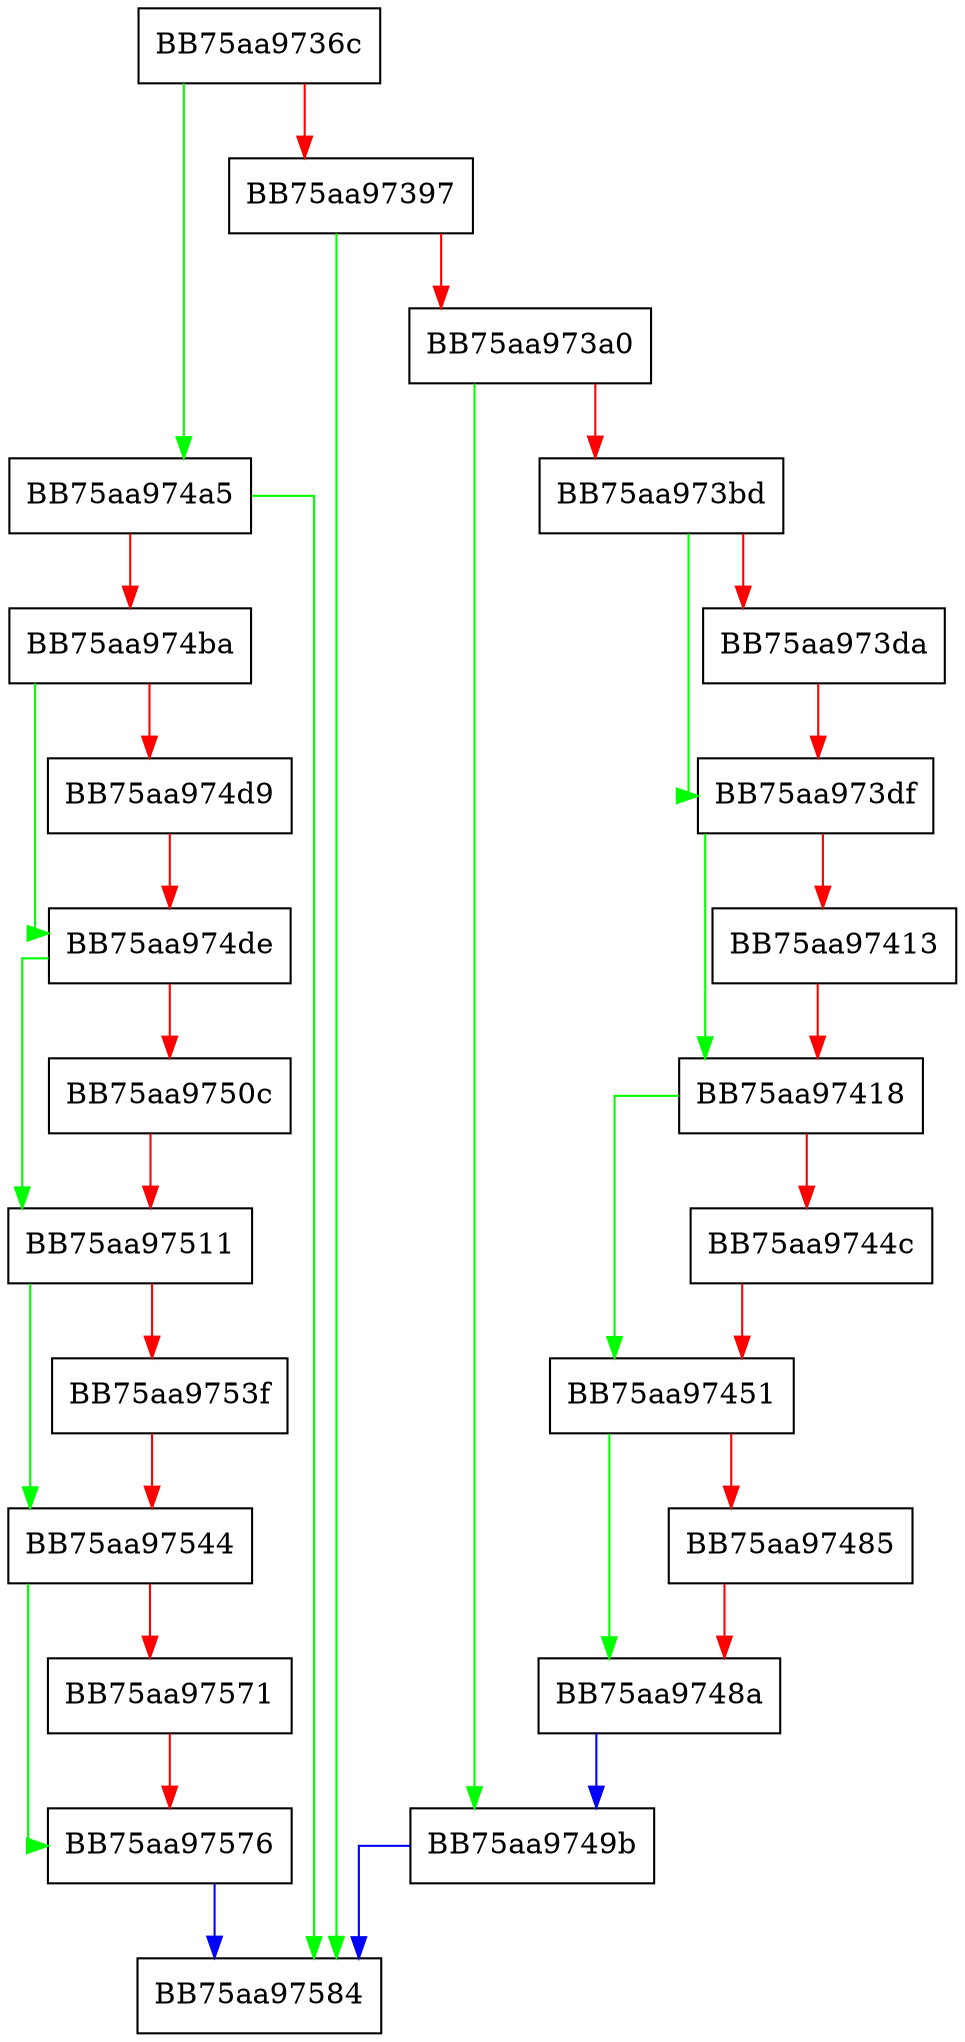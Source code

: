 digraph Set {
  node [shape="box"];
  graph [splines=ortho];
  BB75aa9736c -> BB75aa974a5 [color="green"];
  BB75aa9736c -> BB75aa97397 [color="red"];
  BB75aa97397 -> BB75aa97584 [color="green"];
  BB75aa97397 -> BB75aa973a0 [color="red"];
  BB75aa973a0 -> BB75aa9749b [color="green"];
  BB75aa973a0 -> BB75aa973bd [color="red"];
  BB75aa973bd -> BB75aa973df [color="green"];
  BB75aa973bd -> BB75aa973da [color="red"];
  BB75aa973da -> BB75aa973df [color="red"];
  BB75aa973df -> BB75aa97418 [color="green"];
  BB75aa973df -> BB75aa97413 [color="red"];
  BB75aa97413 -> BB75aa97418 [color="red"];
  BB75aa97418 -> BB75aa97451 [color="green"];
  BB75aa97418 -> BB75aa9744c [color="red"];
  BB75aa9744c -> BB75aa97451 [color="red"];
  BB75aa97451 -> BB75aa9748a [color="green"];
  BB75aa97451 -> BB75aa97485 [color="red"];
  BB75aa97485 -> BB75aa9748a [color="red"];
  BB75aa9748a -> BB75aa9749b [color="blue"];
  BB75aa9749b -> BB75aa97584 [color="blue"];
  BB75aa974a5 -> BB75aa97584 [color="green"];
  BB75aa974a5 -> BB75aa974ba [color="red"];
  BB75aa974ba -> BB75aa974de [color="green"];
  BB75aa974ba -> BB75aa974d9 [color="red"];
  BB75aa974d9 -> BB75aa974de [color="red"];
  BB75aa974de -> BB75aa97511 [color="green"];
  BB75aa974de -> BB75aa9750c [color="red"];
  BB75aa9750c -> BB75aa97511 [color="red"];
  BB75aa97511 -> BB75aa97544 [color="green"];
  BB75aa97511 -> BB75aa9753f [color="red"];
  BB75aa9753f -> BB75aa97544 [color="red"];
  BB75aa97544 -> BB75aa97576 [color="green"];
  BB75aa97544 -> BB75aa97571 [color="red"];
  BB75aa97571 -> BB75aa97576 [color="red"];
  BB75aa97576 -> BB75aa97584 [color="blue"];
}